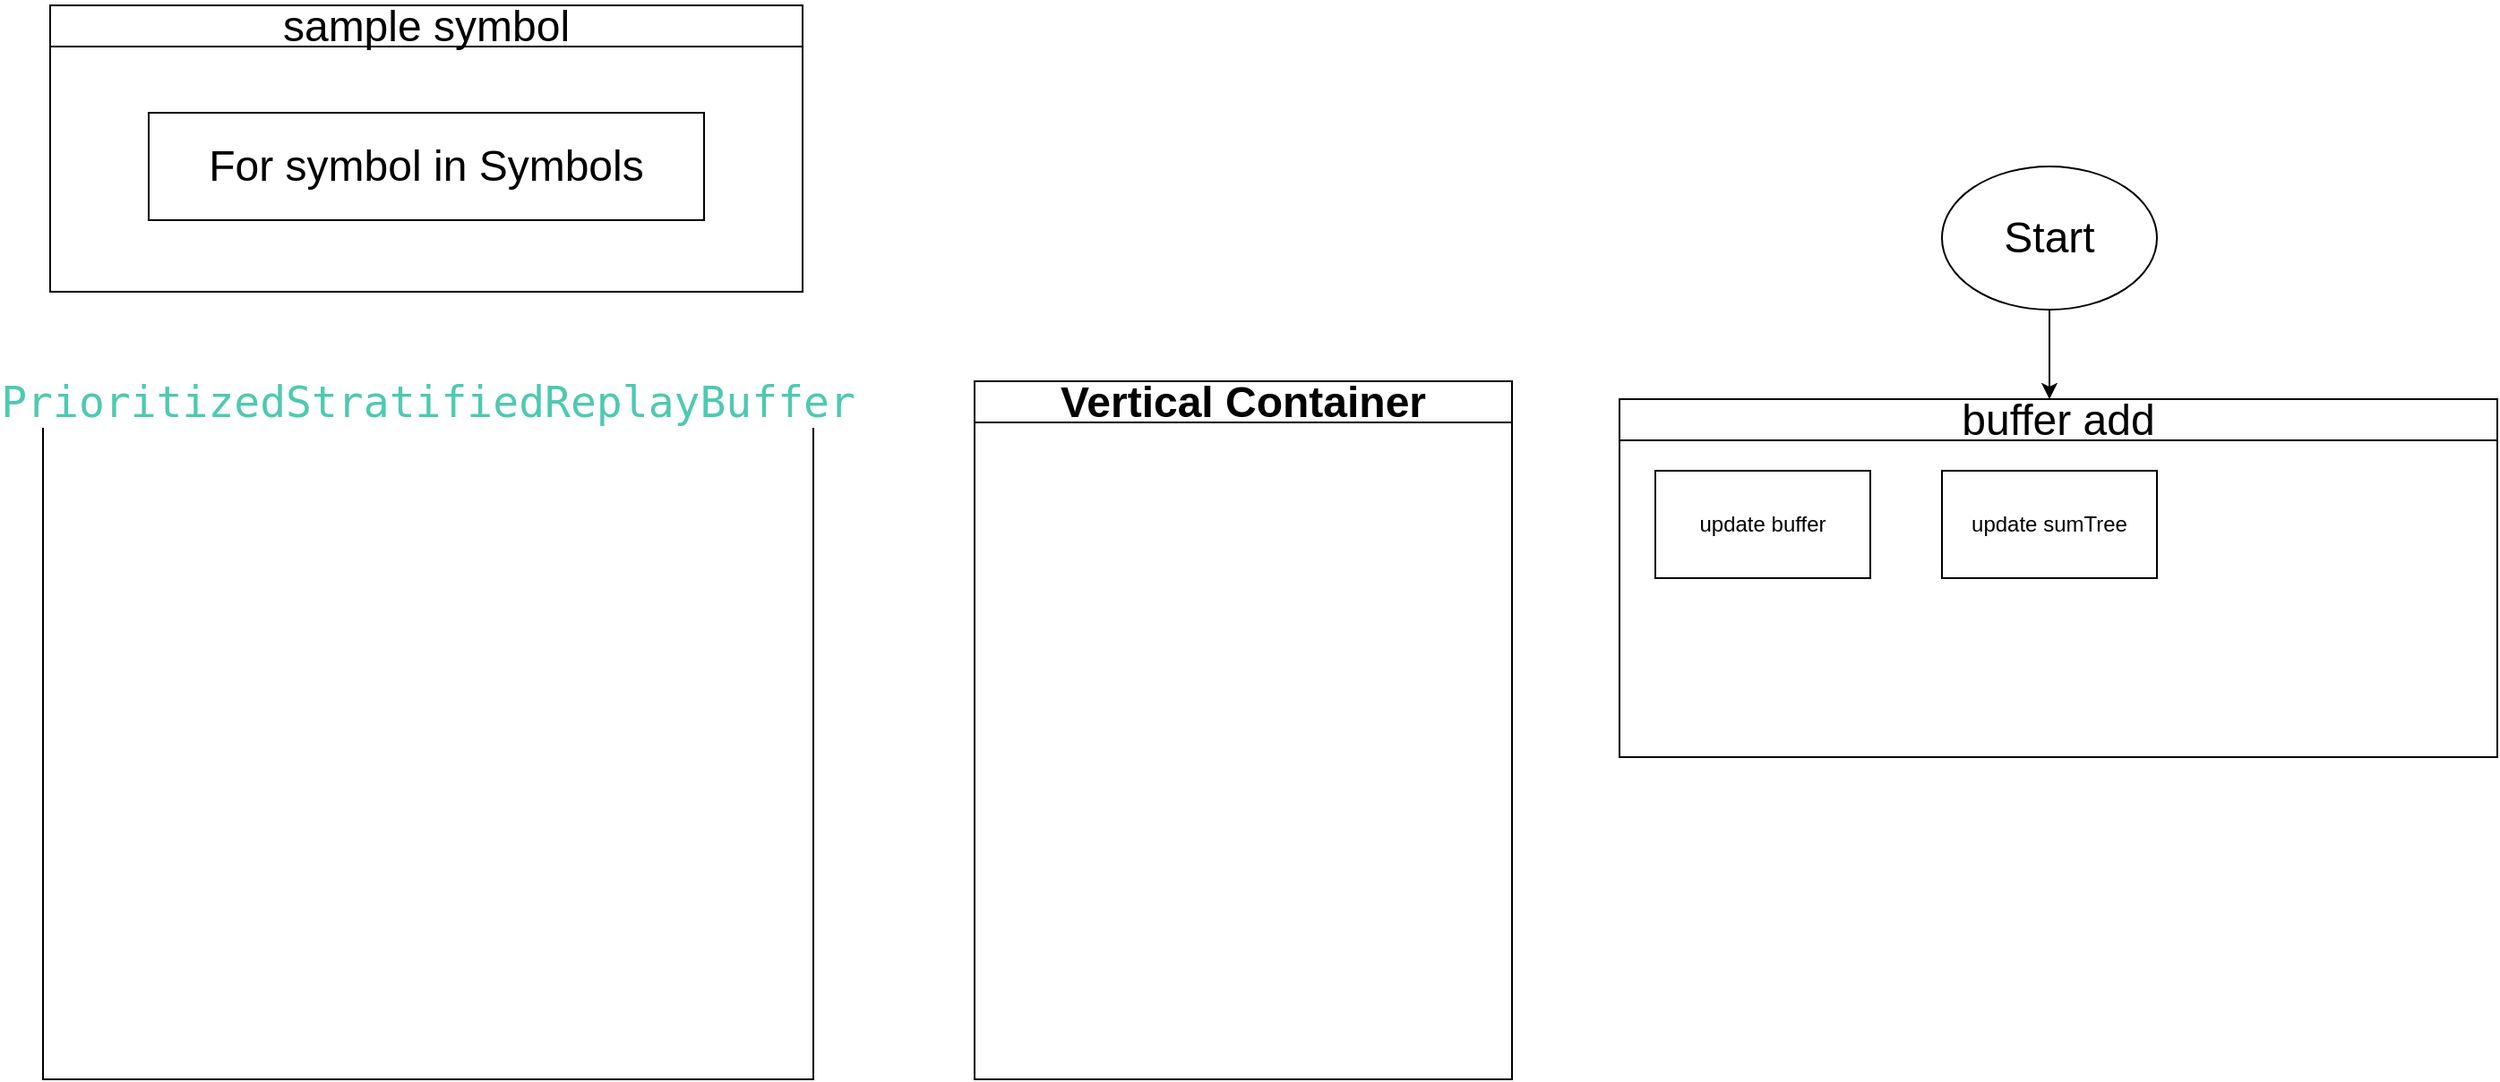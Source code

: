 <mxfile version="28.0.9">
  <diagram name="第 1 页" id="57hcsKKB2MVOZ3STU9a-">
    <mxGraphModel dx="1133" dy="661" grid="1" gridSize="10" guides="1" tooltips="1" connect="1" arrows="1" fold="1" page="1" pageScale="1" pageWidth="827" pageHeight="1169" math="0" shadow="0">
      <root>
        <mxCell id="0" />
        <mxCell id="1" parent="0" />
        <mxCell id="2LG2wr8MXocSaouzzoDe-3" value="&lt;span style=&quot;font-weight: 400;&quot;&gt;sample symbol&lt;/span&gt;" style="swimlane;whiteSpace=wrap;html=1;fontSize=24;" parent="1" vertex="1">
          <mxGeometry x="204" y="30" width="420" height="160" as="geometry" />
        </mxCell>
        <mxCell id="2LG2wr8MXocSaouzzoDe-4" value="&lt;font&gt;For symbol in Symbols&lt;/font&gt;" style="rounded=0;whiteSpace=wrap;html=1;fontSize=24;" parent="2LG2wr8MXocSaouzzoDe-3" vertex="1">
          <mxGeometry x="55" y="60" width="310" height="60" as="geometry" />
        </mxCell>
        <mxCell id="pFw3Jc35ZW8T42Vb6-bO-5" value="&lt;div style=&quot;color: rgb(204, 204, 204); font-family: &amp;quot;Droid Sans Mono&amp;quot;, &amp;quot;monospace&amp;quot;, monospace; font-weight: normal; line-height: 19px; white-space: pre;&quot;&gt;&lt;span style=&quot;color: rgb(78, 201, 176); background-color: light-dark(rgb(255, 255, 255), rgb(210, 210, 210));&quot;&gt;PrioritizedStratifiedReplayBuffer&lt;/span&gt;&lt;/div&gt;" style="swimlane;whiteSpace=wrap;html=1;fontSize=24;" vertex="1" parent="1">
          <mxGeometry x="200" y="240" width="430" height="390" as="geometry" />
        </mxCell>
        <mxCell id="pFw3Jc35ZW8T42Vb6-bO-6" value="Vertical Container" style="swimlane;whiteSpace=wrap;html=1;fontSize=24;" vertex="1" parent="1">
          <mxGeometry x="720" y="240" width="300" height="390" as="geometry" />
        </mxCell>
        <mxCell id="pFw3Jc35ZW8T42Vb6-bO-9" style="edgeStyle=orthogonalEdgeStyle;rounded=0;orthogonalLoop=1;jettySize=auto;html=1;entryX=0.5;entryY=0;entryDx=0;entryDy=0;fontSize=24;" edge="1" parent="1" source="pFw3Jc35ZW8T42Vb6-bO-7">
          <mxGeometry relative="1" as="geometry">
            <mxPoint x="1320" y="250.0" as="targetPoint" />
          </mxGeometry>
        </mxCell>
        <mxCell id="pFw3Jc35ZW8T42Vb6-bO-7" value="Start" style="ellipse;whiteSpace=wrap;html=1;fontSize=24;" vertex="1" parent="1">
          <mxGeometry x="1260" y="120" width="120" height="80" as="geometry" />
        </mxCell>
        <mxCell id="pFw3Jc35ZW8T42Vb6-bO-11" value="&lt;span style=&quot;font-size: 24px; font-weight: 400;&quot;&gt;buffer add&lt;/span&gt;" style="swimlane;whiteSpace=wrap;html=1;" vertex="1" parent="1">
          <mxGeometry x="1080" y="250" width="490" height="200" as="geometry" />
        </mxCell>
        <mxCell id="pFw3Jc35ZW8T42Vb6-bO-12" value="update buffer" style="rounded=0;whiteSpace=wrap;html=1;" vertex="1" parent="pFw3Jc35ZW8T42Vb6-bO-11">
          <mxGeometry x="20" y="40" width="120" height="60" as="geometry" />
        </mxCell>
        <mxCell id="pFw3Jc35ZW8T42Vb6-bO-13" value="update sumTree" style="rounded=0;whiteSpace=wrap;html=1;" vertex="1" parent="pFw3Jc35ZW8T42Vb6-bO-11">
          <mxGeometry x="180" y="40" width="120" height="60" as="geometry" />
        </mxCell>
      </root>
    </mxGraphModel>
  </diagram>
</mxfile>
